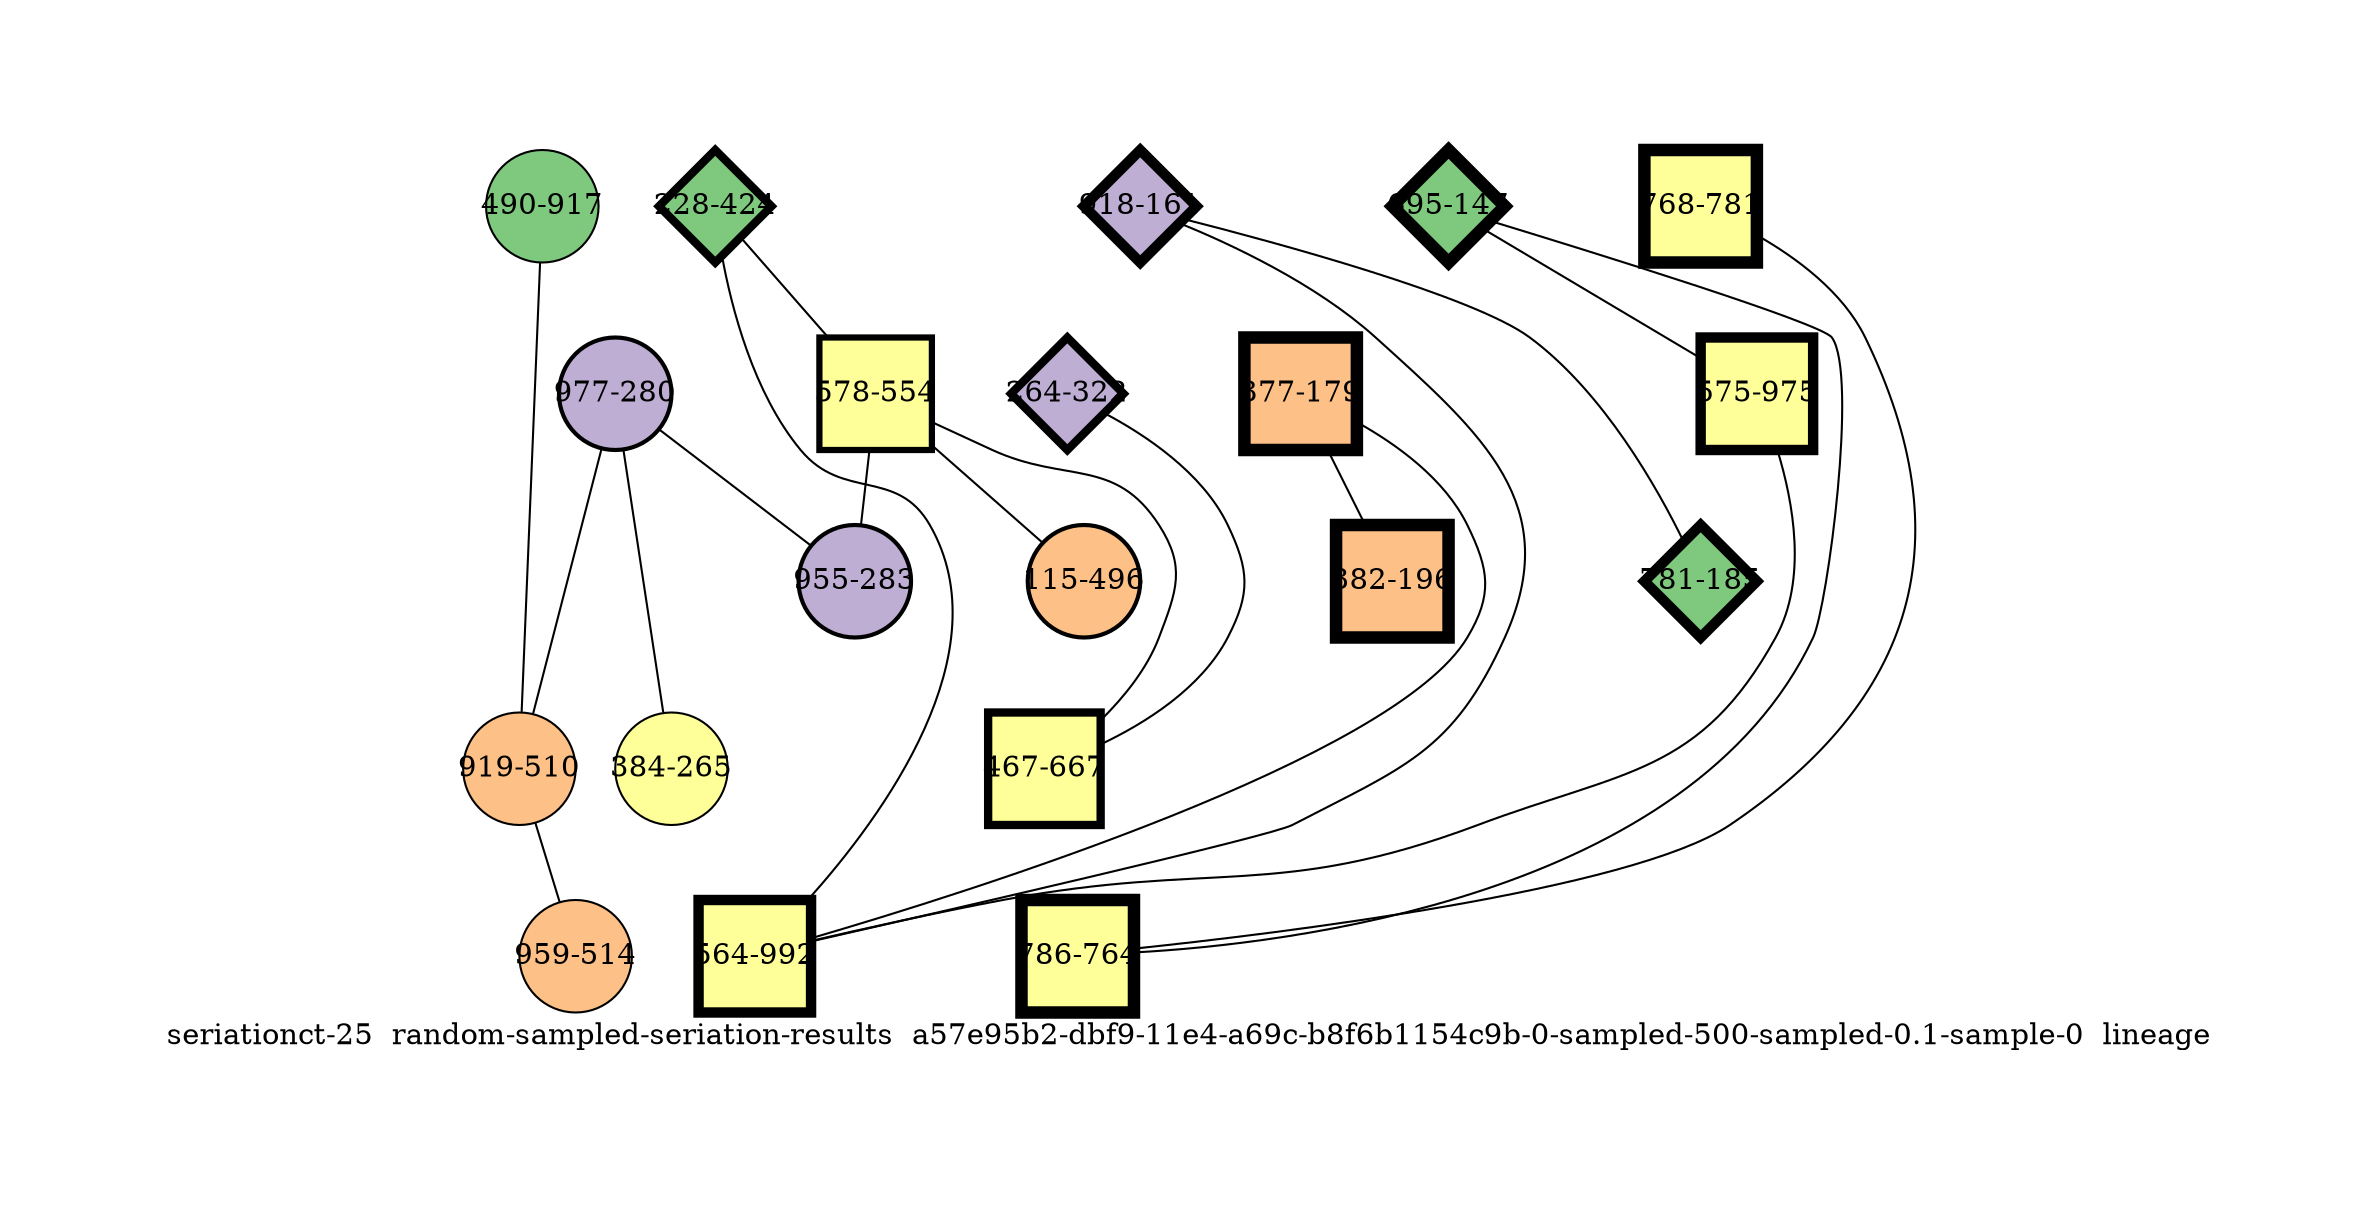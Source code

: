 strict graph "seriationct-25  random-sampled-seriation-results  a57e95b2-dbf9-11e4-a69c-b8f6b1154c9b-0-sampled-500-sampled-0.1-sample-0  lineage" {
labelloc=b;
ratio=auto;
pad="1.0";
label="seriationct-25  random-sampled-seriation-results  a57e95b2-dbf9-11e4-a69c-b8f6b1154c9b-0-sampled-500-sampled-0.1-sample-0  lineage";
node [width="0.75", style=filled, fixedsize=true, height="0.75", shape=circle, label=""];
0 [xCoordinate="424.0", appears_in_slice=4, yCoordinate="228.0", colorscheme=accent6, lineage_id=2, short_label="228-424", label="228-424", shape=diamond, cluster_id=0, fillcolor=1, size="500.0", id=0, penwidth="4.0"];
1 [xCoordinate="781.0", appears_in_slice=6, yCoordinate="768.0", colorscheme=accent6, lineage_id=1, short_label="768-781", label="768-781", shape=square, cluster_id=3, fillcolor=4, size="500.0", id=1, penwidth="6.0"];
2 [xCoordinate="280.0", appears_in_slice=2, yCoordinate="977.0", colorscheme=accent6, lineage_id=0, short_label="977-280", label="977-280", shape=circle, cluster_id=1, fillcolor=2, size="500.0", id=7, penwidth="2.0"];
3 [xCoordinate="147.0", appears_in_slice=6, yCoordinate="695.0", colorscheme=accent6, lineage_id=2, short_label="695-147", label="695-147", shape=diamond, cluster_id=0, fillcolor=1, size="500.0", id=5, penwidth="6.0"];
4 [xCoordinate="322.0", appears_in_slice=4, yCoordinate="264.0", colorscheme=accent6, lineage_id=2, short_label="264-322", label="264-322", shape=diamond, cluster_id=1, fillcolor=2, size="500.0", id=4, penwidth="4.0"];
5 [xCoordinate="917.0", appears_in_slice=1, yCoordinate="490.0", colorscheme=accent6, lineage_id=0, short_label="490-917", label="490-917", shape=circle, cluster_id=0, fillcolor=1, size="500.0", id=3, penwidth="1.0"];
6 [xCoordinate="161.0", appears_in_slice=5, yCoordinate="918.0", colorscheme=accent6, lineage_id=2, short_label="918-161", label="918-161", shape=diamond, cluster_id=1, fillcolor=2, size="500.0", id=6, penwidth="5.0"];
7 [xCoordinate="510.0", appears_in_slice=1, yCoordinate="919.0", colorscheme=accent6, lineage_id=0, short_label="919-510", label="919-510", shape=circle, cluster_id=2, fillcolor=3, size="500.0", id=2, penwidth="1.0"];
8 [xCoordinate="975.0", appears_in_slice=5, yCoordinate="575.0", colorscheme=accent6, lineage_id=1, short_label="575-975", label="575-975", shape=square, cluster_id=3, fillcolor=4, size="500.0", id=12, penwidth="5.0"];
9 [xCoordinate="179.0", appears_in_slice=6, yCoordinate="377.0", colorscheme=accent6, lineage_id=1, short_label="377-179", label="377-179", shape=square, cluster_id=2, fillcolor=3, size="500.0", id=9, penwidth="6.0"];
10 [xCoordinate="554.0", appears_in_slice=3, yCoordinate="578.0", colorscheme=accent6, lineage_id=1, short_label="578-554", label="578-554", shape=square, cluster_id=3, fillcolor=4, size="500.0", id=10, penwidth="3.0"];
11 [xCoordinate="992.0", appears_in_slice=5, yCoordinate="564.0", colorscheme=accent6, lineage_id=1, short_label="564-992", label="564-992", shape=square, cluster_id=3, fillcolor=4, size="500.0", id=11, penwidth="5.0"];
12 [xCoordinate="764.0", appears_in_slice=6, yCoordinate="786.0", colorscheme=accent6, lineage_id=1, short_label="786-764", label="786-764", shape=square, cluster_id=3, fillcolor=4, size="500.0", id=8, penwidth="6.0"];
13 [xCoordinate="496.0", appears_in_slice=2, yCoordinate="115.0", colorscheme=accent6, lineage_id=0, short_label="115-496", label="115-496", shape=circle, cluster_id=2, fillcolor=3, size="500.0", id=13, penwidth="2.0"];
14 [xCoordinate="283.0", appears_in_slice=2, yCoordinate="955.0", colorscheme=accent6, lineage_id=0, short_label="955-283", label="955-283", shape=circle, cluster_id=1, fillcolor=2, size="500.0", id=14, penwidth="2.0"];
15 [xCoordinate="265.0", appears_in_slice=1, yCoordinate="384.0", colorscheme=accent6, lineage_id=0, short_label="384-265", label="384-265", shape=circle, cluster_id=3, fillcolor=4, size="500.0", id=15, penwidth="1.0"];
16 [xCoordinate="196.0", appears_in_slice=6, yCoordinate="382.0", colorscheme=accent6, lineage_id=1, short_label="382-196", label="382-196", shape=square, cluster_id=2, fillcolor=3, size="500.0", id=16, penwidth="6.0"];
17 [xCoordinate="185.0", appears_in_slice=5, yCoordinate="781.0", colorscheme=accent6, lineage_id=2, short_label="781-185", label="781-185", shape=diamond, cluster_id=0, fillcolor=1, size="500.0", id=17, penwidth="5.0"];
18 [xCoordinate="667.0", appears_in_slice=4, yCoordinate="467.0", colorscheme=accent6, lineage_id=1, short_label="467-667", label="467-667", shape=square, cluster_id=3, fillcolor=4, size="500.0", id=18, penwidth="4.0"];
19 [xCoordinate="514.0", appears_in_slice=1, yCoordinate="959.0", colorscheme=accent6, lineage_id=0, short_label="959-514", label="959-514", shape=circle, cluster_id=2, fillcolor=3, size="500.0", id=19, penwidth="1.0"];
0 -- 10  [inverseweight="2.62997667957", weight="0.380231508426"];
0 -- 11  [inverseweight="1.71997087357", weight="0.581405194335"];
1 -- 12  [inverseweight="27.9508497187", weight="0.03577708764"];
2 -- 15  [inverseweight="1.41547105925", weight="0.706478591325"];
2 -- 14  [inverseweight="1.9973174069", weight="0.500671549022"];
2 -- 7  [inverseweight="2.17006040143", weight="0.460816666365"];
3 -- 8  [inverseweight="1.49934642741", weight="0.666957269996"];
3 -- 12  [inverseweight="21.4373231428", weight="0.0466476151588"];
4 -- 18  [inverseweight="33.8642730739", weight="0.0295296461205"];
5 -- 7  [inverseweight="2.49111014355", weight="0.401427452973"];
6 -- 17  [inverseweight="1.31624531623", weight="0.759736796529"];
6 -- 11  [inverseweight="2.50250375626", weight="0.3995997998"];
7 -- 19  [inverseweight="23.2119172721", weight="0.0430813184571"];
8 -- 11  [inverseweight="2.22202471769", weight="0.450039998222"];
9 -- 16  [inverseweight="2.1695291999", weight="0.460929495693"];
9 -- 11  [inverseweight="1.90720260996", weight="0.52432814153"];
10 -- 18  [inverseweight="1.58647838302", weight="0.630326899315"];
10 -- 13  [inverseweight="1.93760611712", weight="0.516100765355"];
10 -- 14  [inverseweight="2.30789989146", weight="0.433294357222"];
}
